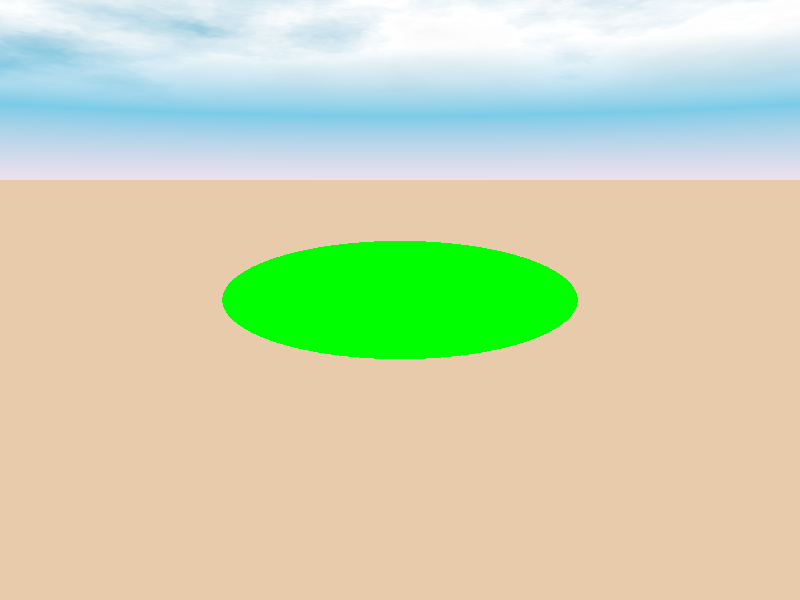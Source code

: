 // 3_sphere2.pov
#include "colors.inc"  
#include "skies.inc" 
 
  
camera{ 
  location <0.0, 2.0, -10.0> 
  look_at  <0.0, 0.0, 0.0>
} 
    
light_source { 
  <5.0,5.0,-5.0> 
  color rgb <1.0, 1.0, 1.0>
}   

sky_sphere {
  S_Cloud2
}            

plane {
  y, -1
  pigment { color rgb <0.8,0.6,0.4> }
}  
          
sphere { <0, 0, 0>, 1
  pigment { Green }
  scale <3,1,1>
}


 

